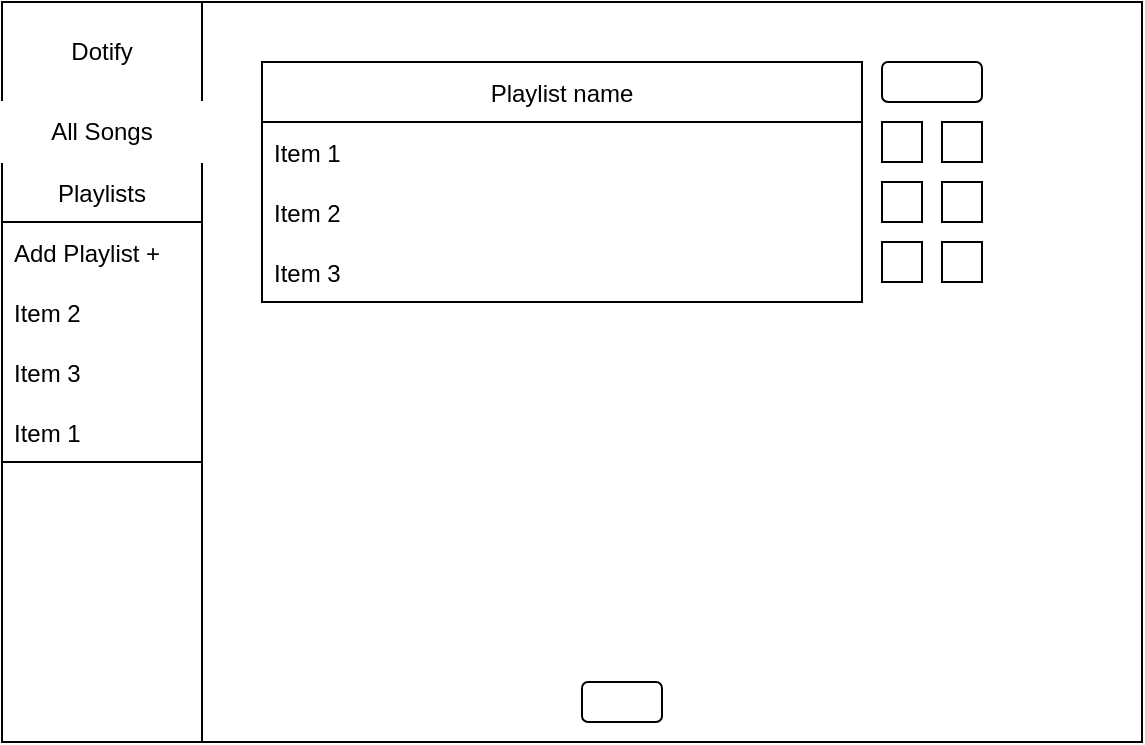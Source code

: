 <mxfile>
    <diagram id="fC5Iu53v1V-n5T8aG-CU" name="Page-1">
        <mxGraphModel dx="1342" dy="592" grid="1" gridSize="10" guides="1" tooltips="1" connect="1" arrows="1" fold="1" page="1" pageScale="1" pageWidth="850" pageHeight="1100" math="0" shadow="0">
            <root>
                <mxCell id="0"/>
                <mxCell id="1" parent="0"/>
                <mxCell id="2" value="" style="rounded=0;whiteSpace=wrap;html=1;" vertex="1" parent="1">
                    <mxGeometry x="190" y="90" width="570" height="370" as="geometry"/>
                </mxCell>
                <mxCell id="3" value="" style="rounded=0;whiteSpace=wrap;html=1;" vertex="1" parent="1">
                    <mxGeometry x="190" y="90" width="100" height="370" as="geometry"/>
                </mxCell>
                <mxCell id="4" value="Dotify" style="text;html=1;strokeColor=none;fillColor=none;align=center;verticalAlign=middle;whiteSpace=wrap;rounded=0;" vertex="1" parent="1">
                    <mxGeometry x="210" y="100" width="60" height="30" as="geometry"/>
                </mxCell>
                <mxCell id="5" value="Playlists" style="swimlane;fontStyle=0;childLayout=stackLayout;horizontal=1;startSize=30;horizontalStack=0;resizeParent=1;resizeParentMax=0;resizeLast=0;collapsible=1;marginBottom=0;" vertex="1" parent="1">
                    <mxGeometry x="190" y="170" width="100" height="150" as="geometry"/>
                </mxCell>
                <mxCell id="6" value="Add Playlist +" style="text;strokeColor=none;fillColor=none;align=left;verticalAlign=middle;spacingLeft=4;spacingRight=4;overflow=hidden;points=[[0,0.5],[1,0.5]];portConstraint=eastwest;rotatable=0;" vertex="1" parent="5">
                    <mxGeometry y="30" width="100" height="30" as="geometry"/>
                </mxCell>
                <mxCell id="7" value="Item 2" style="text;strokeColor=none;fillColor=none;align=left;verticalAlign=middle;spacingLeft=4;spacingRight=4;overflow=hidden;points=[[0,0.5],[1,0.5]];portConstraint=eastwest;rotatable=0;" vertex="1" parent="5">
                    <mxGeometry y="60" width="100" height="30" as="geometry"/>
                </mxCell>
                <mxCell id="8" value="Item 3" style="text;strokeColor=none;fillColor=none;align=left;verticalAlign=middle;spacingLeft=4;spacingRight=4;overflow=hidden;points=[[0,0.5],[1,0.5]];portConstraint=eastwest;rotatable=0;" vertex="1" parent="5">
                    <mxGeometry y="90" width="100" height="30" as="geometry"/>
                </mxCell>
                <mxCell id="25" value="Item 1" style="text;strokeColor=none;fillColor=none;align=left;verticalAlign=middle;spacingLeft=4;spacingRight=4;overflow=hidden;points=[[0,0.5],[1,0.5]];portConstraint=eastwest;rotatable=0;" vertex="1" parent="5">
                    <mxGeometry y="120" width="100" height="30" as="geometry"/>
                </mxCell>
                <mxCell id="9" value="All Songs" style="text;html=1;strokeColor=#FFFFFF;fillColor=none;align=center;verticalAlign=middle;whiteSpace=wrap;rounded=0;" vertex="1" parent="1">
                    <mxGeometry x="190" y="140" width="100" height="30" as="geometry"/>
                </mxCell>
                <mxCell id="10" value="Playlist name" style="swimlane;fontStyle=0;childLayout=stackLayout;horizontal=1;startSize=30;horizontalStack=0;resizeParent=1;resizeParentMax=0;resizeLast=0;collapsible=1;marginBottom=0;" vertex="1" parent="1">
                    <mxGeometry x="320" y="120" width="300" height="120" as="geometry"/>
                </mxCell>
                <mxCell id="11" value="Item 1" style="text;strokeColor=none;fillColor=none;align=left;verticalAlign=middle;spacingLeft=4;spacingRight=4;overflow=hidden;points=[[0,0.5],[1,0.5]];portConstraint=eastwest;rotatable=0;" vertex="1" parent="10">
                    <mxGeometry y="30" width="300" height="30" as="geometry"/>
                </mxCell>
                <mxCell id="12" value="Item 2" style="text;strokeColor=none;fillColor=none;align=left;verticalAlign=middle;spacingLeft=4;spacingRight=4;overflow=hidden;points=[[0,0.5],[1,0.5]];portConstraint=eastwest;rotatable=0;" vertex="1" parent="10">
                    <mxGeometry y="60" width="300" height="30" as="geometry"/>
                </mxCell>
                <mxCell id="13" value="Item 3" style="text;strokeColor=none;fillColor=none;align=left;verticalAlign=middle;spacingLeft=4;spacingRight=4;overflow=hidden;points=[[0,0.5],[1,0.5]];portConstraint=eastwest;rotatable=0;" vertex="1" parent="10">
                    <mxGeometry y="90" width="300" height="30" as="geometry"/>
                </mxCell>
                <mxCell id="14" value="" style="rounded=1;whiteSpace=wrap;html=1;arcSize=0;" vertex="1" parent="1">
                    <mxGeometry x="630" y="150" width="20" height="20" as="geometry"/>
                </mxCell>
                <mxCell id="15" value="" style="rounded=1;whiteSpace=wrap;html=1;arcSize=0;" vertex="1" parent="1">
                    <mxGeometry x="630" y="180" width="20" height="20" as="geometry"/>
                </mxCell>
                <mxCell id="16" value="" style="rounded=1;whiteSpace=wrap;html=1;arcSize=0;" vertex="1" parent="1">
                    <mxGeometry x="630" y="210" width="20" height="20" as="geometry"/>
                </mxCell>
                <mxCell id="17" value="" style="rounded=1;whiteSpace=wrap;html=1;arcSize=0;" vertex="1" parent="1">
                    <mxGeometry x="660" y="150" width="20" height="20" as="geometry"/>
                </mxCell>
                <mxCell id="18" value="" style="rounded=1;whiteSpace=wrap;html=1;arcSize=0;" vertex="1" parent="1">
                    <mxGeometry x="660" y="180" width="20" height="20" as="geometry"/>
                </mxCell>
                <mxCell id="19" value="" style="rounded=1;whiteSpace=wrap;html=1;arcSize=0;" vertex="1" parent="1">
                    <mxGeometry x="660" y="210" width="20" height="20" as="geometry"/>
                </mxCell>
                <mxCell id="22" value="" style="rounded=1;whiteSpace=wrap;html=1;" vertex="1" parent="1">
                    <mxGeometry x="630" y="120" width="50" height="20" as="geometry"/>
                </mxCell>
                <mxCell id="23" value="" style="rounded=1;whiteSpace=wrap;html=1;" vertex="1" parent="1">
                    <mxGeometry x="480" y="430" width="40" height="20" as="geometry"/>
                </mxCell>
            </root>
        </mxGraphModel>
    </diagram>
</mxfile>